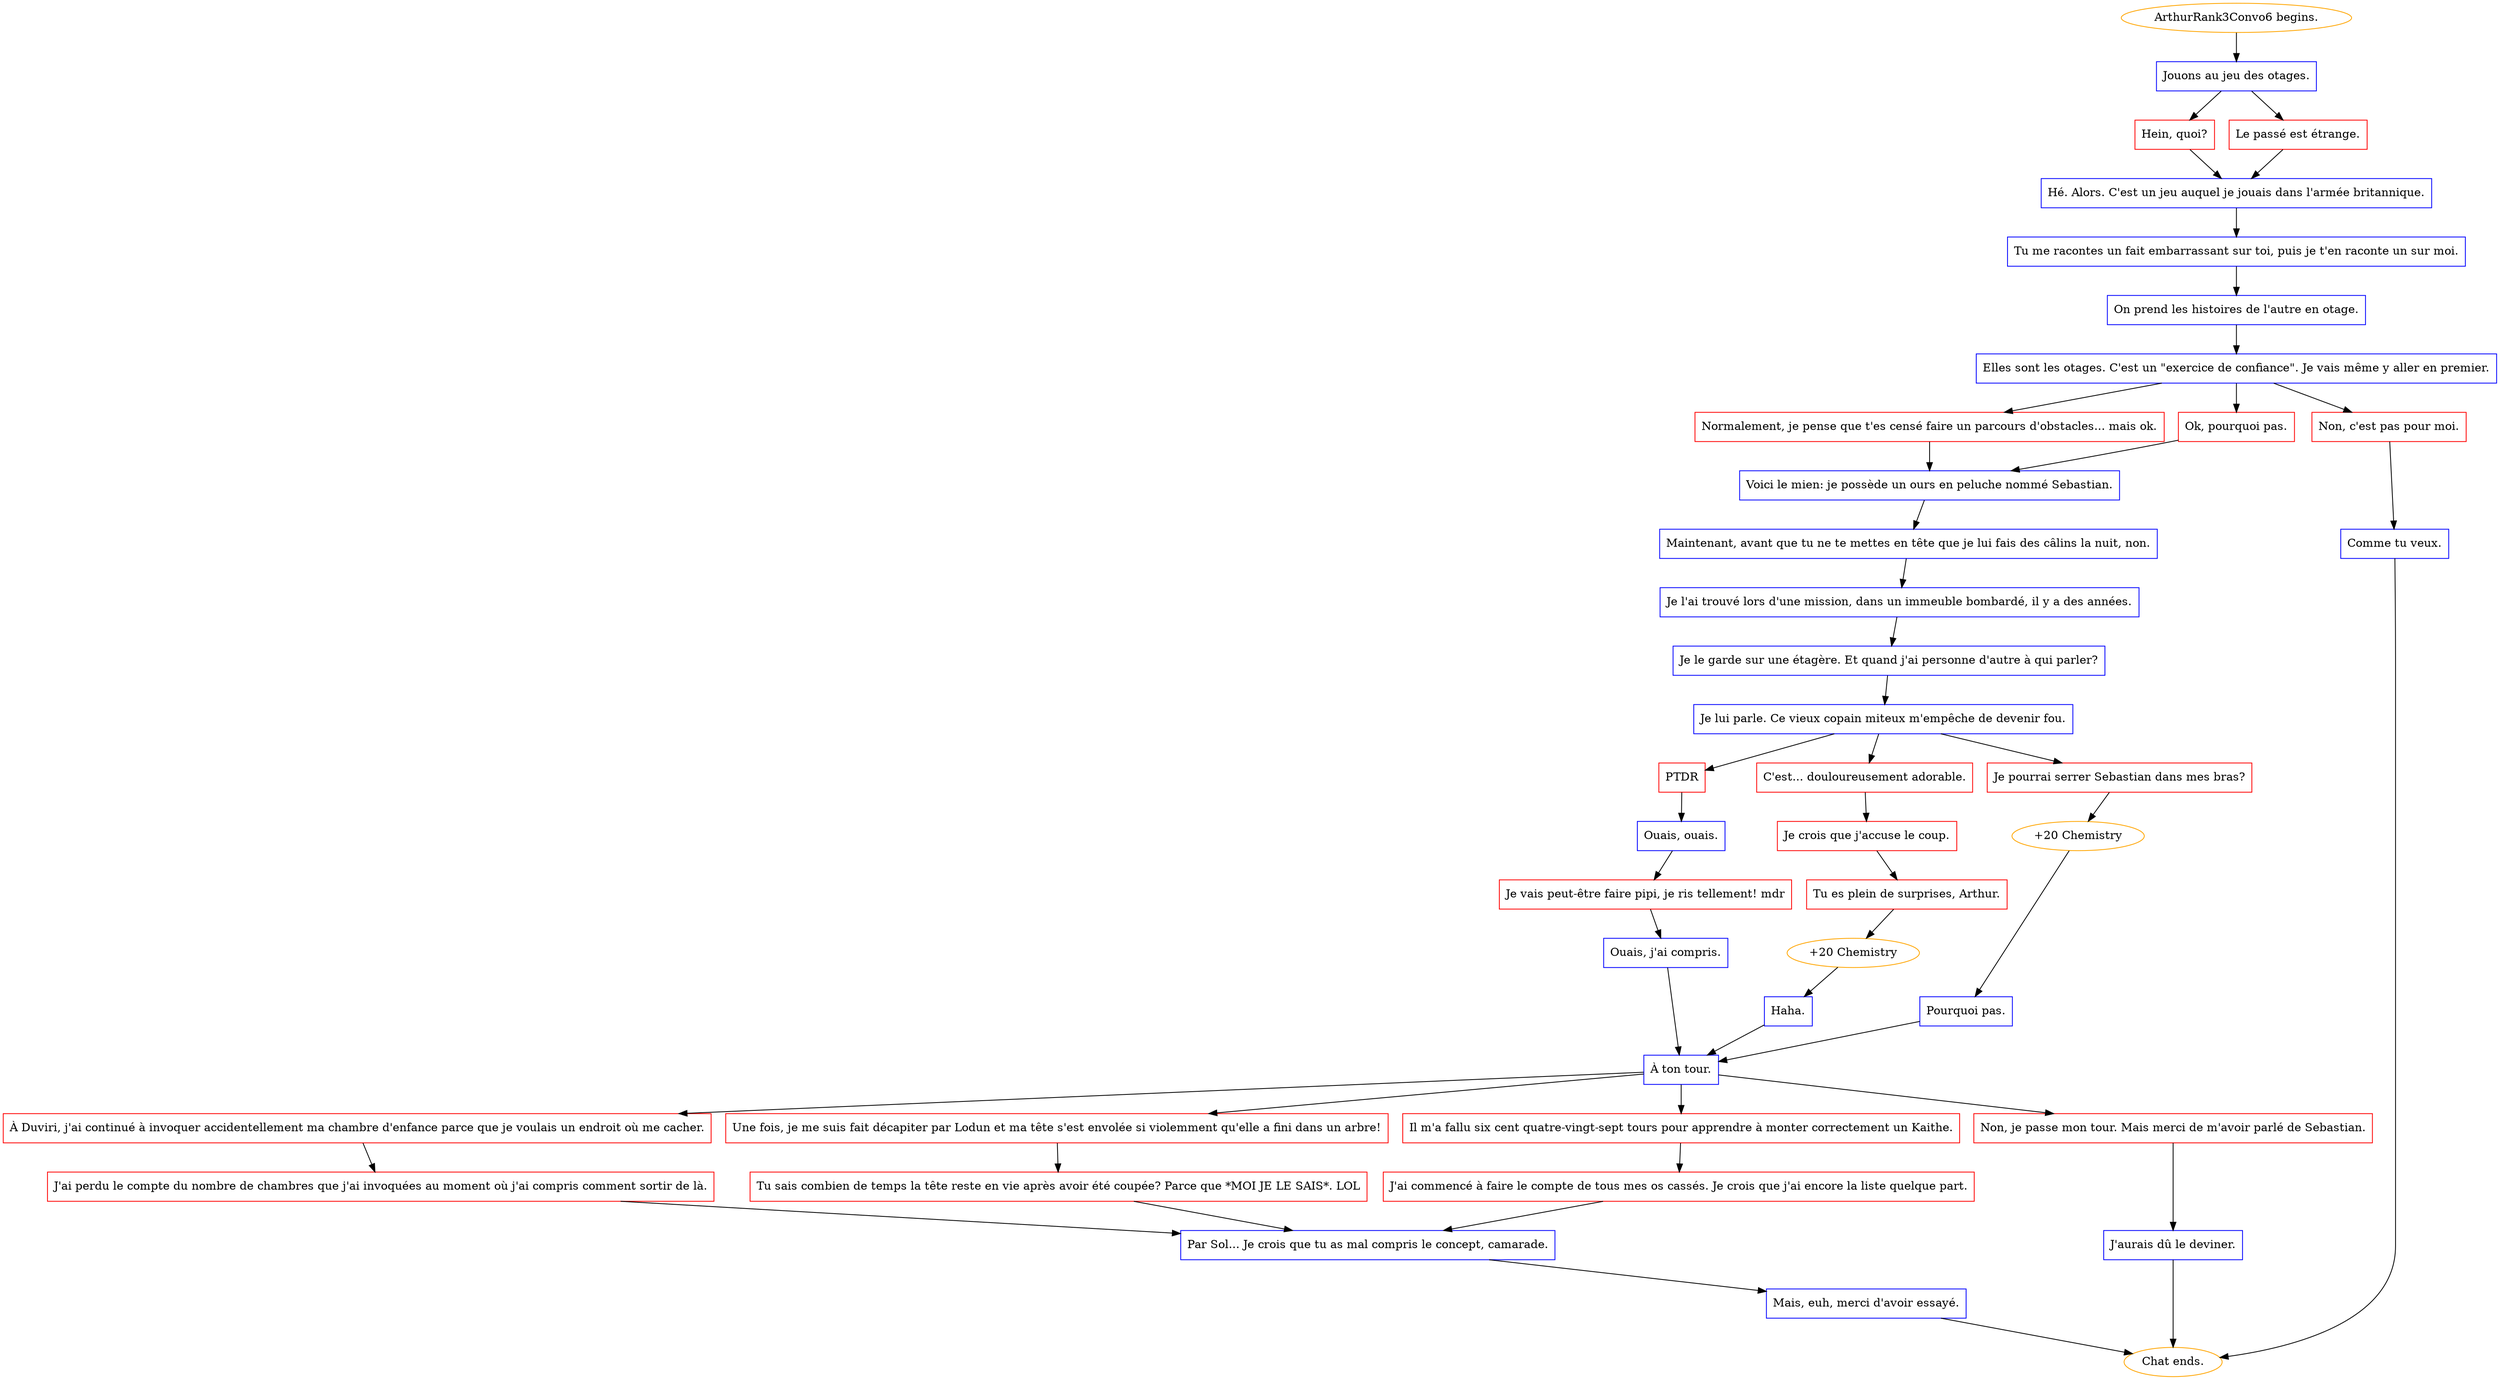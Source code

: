 digraph {
	"ArthurRank3Convo6 begins." [color=orange];
		"ArthurRank3Convo6 begins." -> j443468362;
	j443468362 [label="Jouons au jeu des otages.",shape=box,color=blue];
		j443468362 -> j3008521741;
		j443468362 -> j2196216532;
	j3008521741 [label="Hein, quoi?",shape=box,color=red];
		j3008521741 -> j3116006139;
	j2196216532 [label="Le passé est étrange.",shape=box,color=red];
		j2196216532 -> j3116006139;
	j3116006139 [label="Hé. Alors. C'est un jeu auquel je jouais dans l'armée britannique.",shape=box,color=blue];
		j3116006139 -> j3176005959;
	j3176005959 [label="Tu me racontes un fait embarrassant sur toi, puis je t'en raconte un sur moi.",shape=box,color=blue];
		j3176005959 -> j579786983;
	j579786983 [label="On prend les histoires de l'autre en otage.",shape=box,color=blue];
		j579786983 -> j768835333;
	j768835333 [label="Elles sont les otages. C'est un \"exercice de confiance\". Je vais même y aller en premier.",shape=box,color=blue];
		j768835333 -> j861132390;
		j768835333 -> j3819083057;
		j768835333 -> j2785225758;
	j861132390 [label="Normalement, je pense que t'es censé faire un parcours d'obstacles... mais ok.",shape=box,color=red];
		j861132390 -> j483660914;
	j3819083057 [label="Ok, pourquoi pas.",shape=box,color=red];
		j3819083057 -> j483660914;
	j2785225758 [label="Non, c'est pas pour moi.",shape=box,color=red];
		j2785225758 -> j2714069586;
	j483660914 [label="Voici le mien: je possède un ours en peluche nommé Sebastian.",shape=box,color=blue];
		j483660914 -> j539873148;
	j2714069586 [label="Comme tu veux.",shape=box,color=blue];
		j2714069586 -> "Chat ends.";
	j539873148 [label="Maintenant, avant que tu ne te mettes en tête que je lui fais des câlins la nuit, non.",shape=box,color=blue];
		j539873148 -> j2442367807;
	"Chat ends." [color=orange];
	j2442367807 [label="Je l'ai trouvé lors d'une mission, dans un immeuble bombardé, il y a des années.",shape=box,color=blue];
		j2442367807 -> j897303397;
	j897303397 [label="Je le garde sur une étagère. Et quand j'ai personne d'autre à qui parler?",shape=box,color=blue];
		j897303397 -> j2917907356;
	j2917907356 [label="Je lui parle. Ce vieux copain miteux m'empêche de devenir fou.",shape=box,color=blue];
		j2917907356 -> j433221073;
		j2917907356 -> j485205146;
		j2917907356 -> j3207036894;
	j433221073 [label="PTDR",shape=box,color=red];
		j433221073 -> j543497975;
	j485205146 [label="C'est... douloureusement adorable.",shape=box,color=red];
		j485205146 -> j4258499165;
	j3207036894 [label="Je pourrai serrer Sebastian dans mes bras?",shape=box,color=red];
		j3207036894 -> j966605801;
	j543497975 [label="Ouais, ouais.",shape=box,color=blue];
		j543497975 -> j981306691;
	j4258499165 [label="Je crois que j'accuse le coup.",shape=box,color=red];
		j4258499165 -> j2212279456;
	j966605801 [label="+20 Chemistry",color=orange];
		j966605801 -> j2395354655;
	j981306691 [label="Je vais peut-être faire pipi, je ris tellement! mdr",shape=box,color=red];
		j981306691 -> j2509553857;
	j2212279456 [label="Tu es plein de surprises, Arthur.",shape=box,color=red];
		j2212279456 -> j2096382384;
	j2395354655 [label="Pourquoi pas.",shape=box,color=blue];
		j2395354655 -> j2473859883;
	j2509553857 [label="Ouais, j'ai compris.",shape=box,color=blue];
		j2509553857 -> j2473859883;
	j2096382384 [label="+20 Chemistry",color=orange];
		j2096382384 -> j1101653015;
	j2473859883 [label="À ton tour.",shape=box,color=blue];
		j2473859883 -> j4061286074;
		j2473859883 -> j3894002359;
		j2473859883 -> j2462587008;
		j2473859883 -> j161184892;
	j1101653015 [label="Haha.",shape=box,color=blue];
		j1101653015 -> j2473859883;
	j4061286074 [label="À Duviri, j'ai continué à invoquer accidentellement ma chambre d'enfance parce que je voulais un endroit où me cacher.",shape=box,color=red];
		j4061286074 -> j2404946617;
	j3894002359 [label="Une fois, je me suis fait décapiter par Lodun et ma tête s'est envolée si violemment qu'elle a fini dans un arbre!",shape=box,color=red];
		j3894002359 -> j2350470786;
	j2462587008 [label="Il m'a fallu six cent quatre-vingt-sept tours pour apprendre à monter correctement un Kaithe.",shape=box,color=red];
		j2462587008 -> j585741388;
	j161184892 [label="Non, je passe mon tour. Mais merci de m'avoir parlé de Sebastian.",shape=box,color=red];
		j161184892 -> j3583507723;
	j2404946617 [label="J'ai perdu le compte du nombre de chambres que j'ai invoquées au moment où j'ai compris comment sortir de là.",shape=box,color=red];
		j2404946617 -> j1929880223;
	j2350470786 [label="Tu sais combien de temps la tête reste en vie après avoir été coupée? Parce que *MOI JE LE SAIS*. LOL",shape=box,color=red];
		j2350470786 -> j1929880223;
	j585741388 [label="J'ai commencé à faire le compte de tous mes os cassés. Je crois que j'ai encore la liste quelque part.",shape=box,color=red];
		j585741388 -> j1929880223;
	j3583507723 [label="J'aurais dû le deviner.",shape=box,color=blue];
		j3583507723 -> "Chat ends.";
	j1929880223 [label="Par Sol... Je crois que tu as mal compris le concept, camarade.",shape=box,color=blue];
		j1929880223 -> j2982928245;
	j2982928245 [label="Mais, euh, merci d'avoir essayé.",shape=box,color=blue];
		j2982928245 -> "Chat ends.";
}